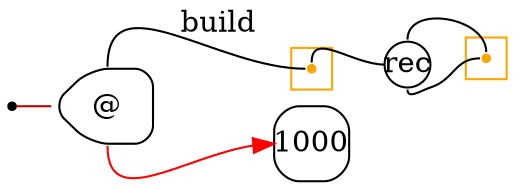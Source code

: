 digraph G {
  rankdir=LR;
  edge[arrowhead=none,arrowtail=none];
  node[fixedsize=true,shape=circle]
  size="12.133333333333333,4.987468750000001";
  labeldistance=0;
  nodesep=.175;
  ranksep=.175;

 nd1[shape=point];
 subgraph cluster_nd24 {
   graph[style=fill,color="orange"];ndcluster_nd24[tooltip="nd24",orientation=90,shape=point,color="orange"];
 };
 nd68[label="rec",tooltip="nd68-RecurGraph",style=rounded,width=.3,height=.3,color="#000000"];
   subgraph cluster_nd72 {
     graph[style=fill,color="orange"];ndcluster_nd72[tooltip="nd72",orientation=90,shape=point,color="orange"];
   };
 nd7[label="@",tooltip="nd7-AppGraph",style=rounded,orientation=90,shape=house,color="#000000"];
   nd14[label="1000",tooltip="nd14-ConstGraph",style=rounded,orientation=90,shape=square,color="#000000"];

  nd7->ndcluster_nd24[label="build",tailport=n,headport=w];
  nd7->nd14[tailport=s,headport=w,color=red,arrowhead=normal];
  nd1->nd7[tailport=e,headport=w,color="#b70000",arrowhead=none,arrowtail=none];
  ndcluster_nd24->nd68[tailport=n,headport=w];
  nd68->ndcluster_nd72[dir=back,headport=n,tailport=n];
  nd68->ndcluster_nd72[tailport=s,headport=w];
}
